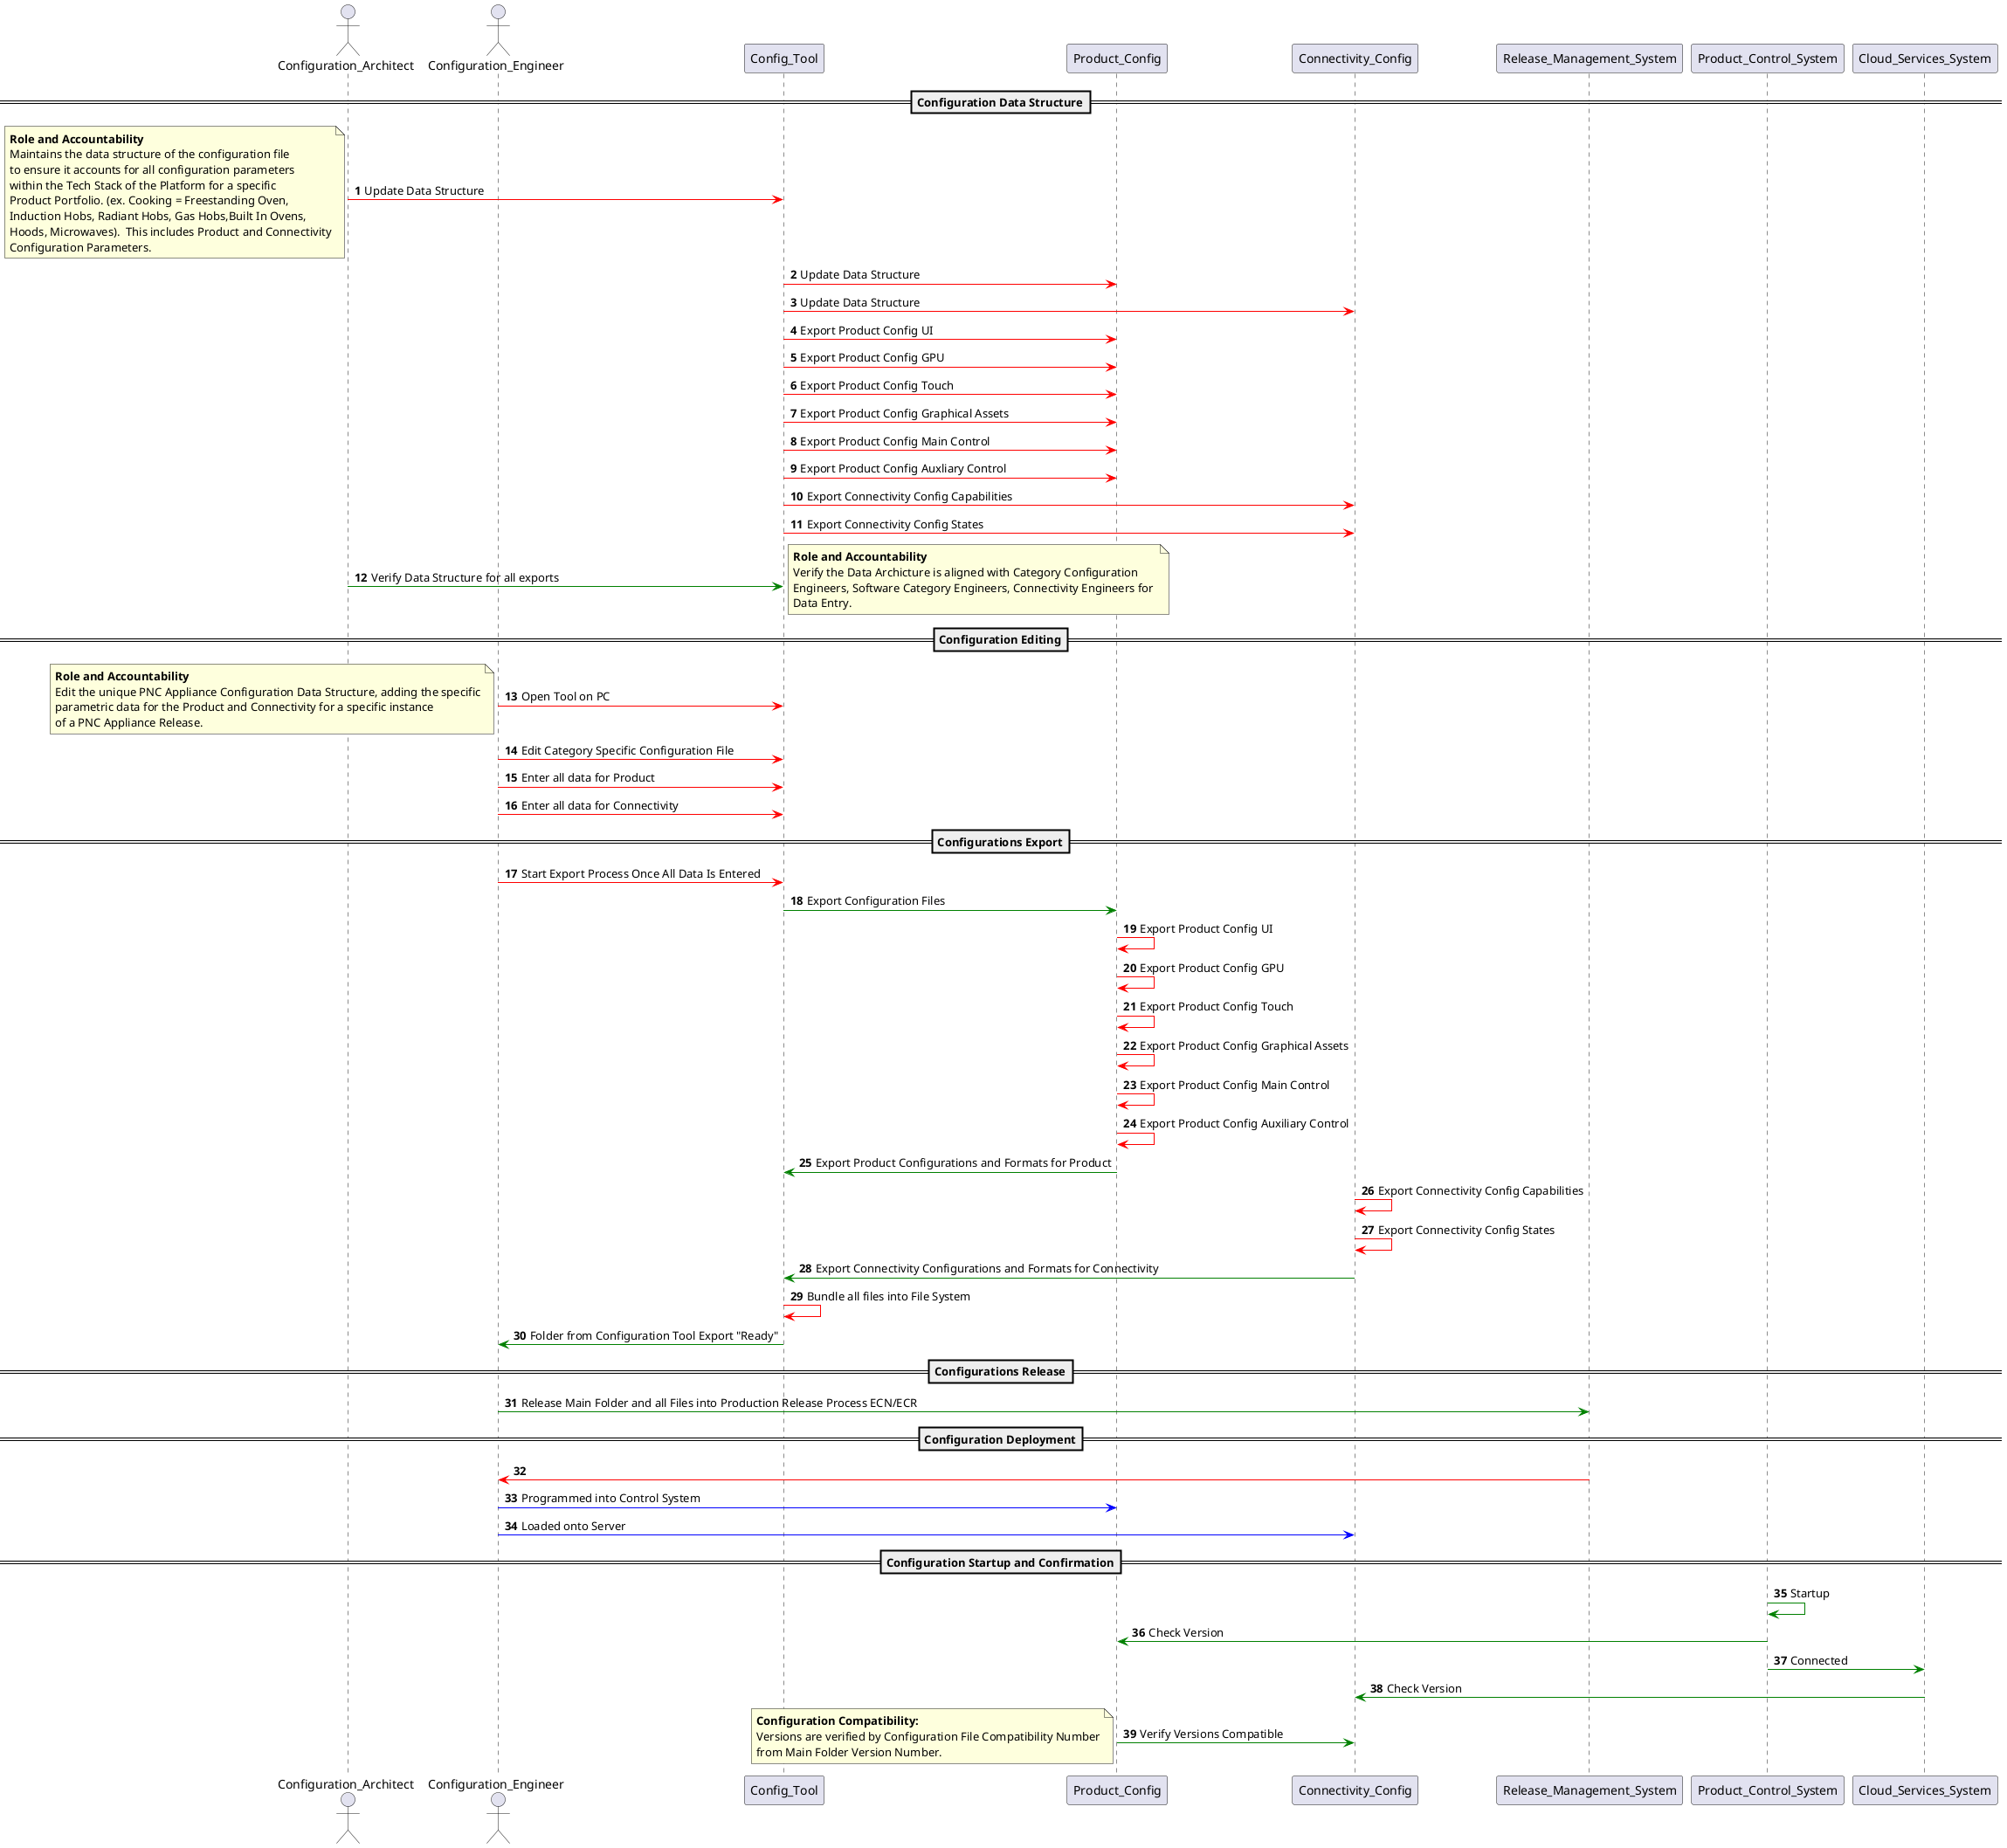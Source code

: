 @startuml configuration_process


    autonumber
    actor Configuration_Architect
    actor Configuration_Engineer

    ==Configuration Data Structure==

    Configuration_Architect -[#red]> Config_Tool : Update Data Structure
    note left 
    **Role and Accountability**
    Maintains the data structure of the configuration file
    to ensure it accounts for all configuration parameters 
    within the Tech Stack of the Platform for a specific 
    Product Portfolio. (ex. Cooking = Freestanding Oven, 
    Induction Hobs, Radiant Hobs, Gas Hobs,Built In Ovens, 
    Hoods, Microwaves).  This includes Product and Connectivity
    Configuration Parameters.
    end note

    Config_Tool -[#red]> Product_Config : Update Data Structure
    Config_Tool -[#red]> Connectivity_Config : Update Data Structure
    Config_Tool -[#red]> Product_Config: Export Product Config UI
    Config_Tool -[#red]> Product_Config: Export Product Config GPU
    Config_Tool -[#red]> Product_Config: Export Product Config Touch
    Config_Tool -[#red]> Product_Config: Export Product Config Graphical Assets
    Config_Tool -[#red]> Product_Config: Export Product Config Main Control
    Config_Tool -[#red]> Product_Config: Export Product Config Auxliary Control
    Config_Tool -[#red]> Connectivity_Config: Export Connectivity Config Capabilities
    Config_Tool -[#red]> Connectivity_Config: Export Connectivity Config States
    Configuration_Architect -[#Green]> Config_Tool: Verify Data Structure for all exports
    note right
    **Role and Accountability**
    Verify the Data Archicture is aligned with Category Configuration
    Engineers, Software Category Engineers, Connectivity Engineers for 
    Data Entry.
    end note

    ==Configuration Editing==

    Configuration_Engineer -[#red]> Config_Tool : Open Tool on PC
    note left
    **Role and Accountability**
    Edit the unique PNC Appliance Configuration Data Structure, adding the specific
    parametric data for the Product and Connectivity for a specific instance
    of a PNC Appliance Release.
    end note
    Configuration_Engineer -[#red]> Config_Tool : Edit Category Specific Configuration File
    Configuration_Engineer -[#red]> Config_Tool : Enter all data for Product
    Configuration_Engineer -[#red]> Config_Tool : Enter all data for Connectivity

    ==Configurations Export==

    Configuration_Engineer -[#red]> Config_Tool : Start Export Process Once All Data Is Entered
    Config_Tool -[#Green]> Product_Config: Export Configuration Files
    Product_Config -[#red]> Product_Config: Export Product Config UI
    Product_Config -[#red]> Product_Config: Export Product Config GPU
    Product_Config -[#red]> Product_Config: Export Product Config Touch
    Product_Config -[#red]> Product_Config: Export Product Config Graphical Assets
    Product_Config -[#red]> Product_Config: Export Product Config Main Control
    Product_Config -[#red]> Product_Config: Export Product Config Auxiliary Control
    Product_Config -[#green]> Config_Tool: Export Product Configurations and Formats for Product
    Connectivity_Config -[#red]> Connectivity_Config: Export Connectivity Config Capabilities
    Connectivity_Config -[#red]> Connectivity_Config: Export Connectivity Config States
    Connectivity_Config -[#green]> Config_Tool: Export Connectivity Configurations and Formats for Connectivity
    Config_Tool -[#red]> Config_Tool: Bundle all files into File System
    Config_Tool -[#Green]> Configuration_Engineer: Folder from Configuration Tool Export "Ready"
    
    ==Configurations Release==
    
    Configuration_Engineer -[#Green]> Release_Management_System: Release Main Folder and all Files into Production Release Process ECN/ECR
    
    ==Configuration Deployment==

    Release_Management_System -[#red]> Configuration_Engineer
    Configuration_Engineer -[#blue]> Product_Config: Programmed into Control System
    Configuration_Engineer -[#blue]> Connectivity_Config: Loaded onto Server

    ==Configuration Startup and Confirmation==

    Product_Control_System -[#Green]> Product_Control_System: Startup
    Product_Control_System -[#Green]> Product_Config: Check Version
    Product_Control_System -[#Green]> Cloud_Services_System: Connected
    Cloud_Services_System -[#Green]> Connectivity_Config: Check Version 
    Product_Config -[#Green]> Connectivity_Config: Verify Versions Compatible


    note left 
    **Configuration Compatibility:**
    Versions are verified by Configuration File Compatibility Number
    from Main Folder Version Number.
    end note
    
@enduml
